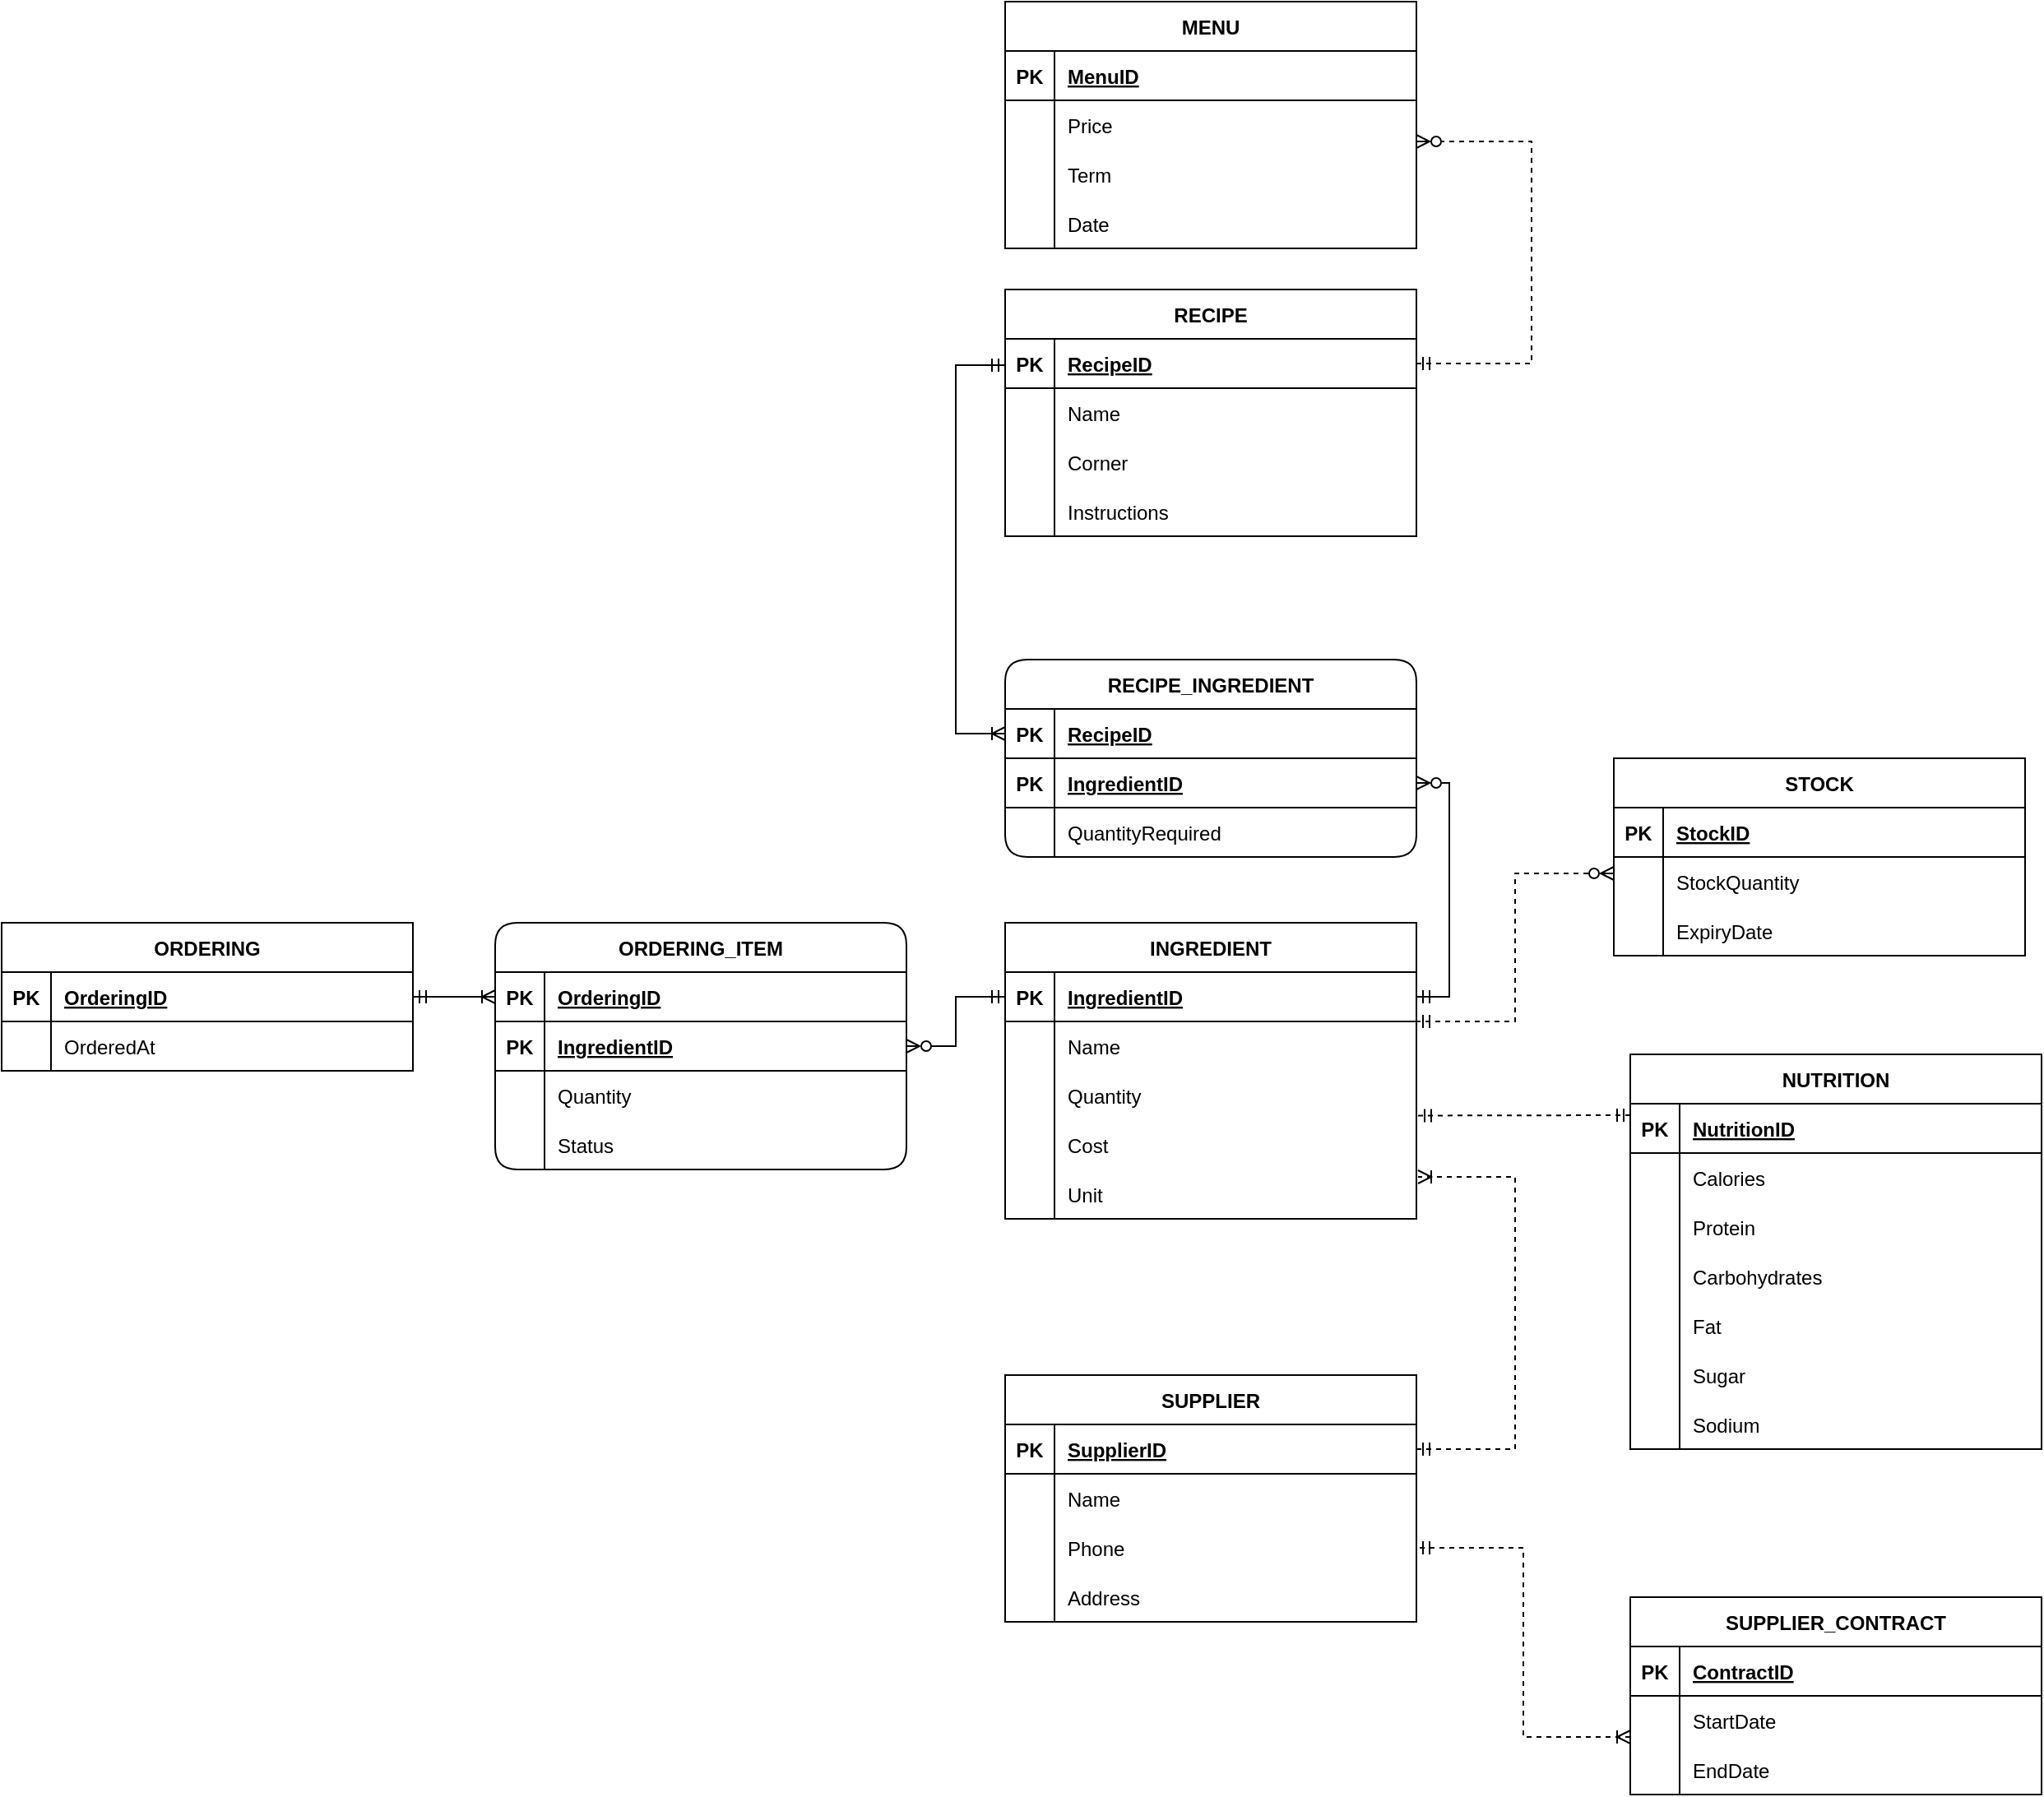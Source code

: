 <mxfile version="24.9.2">
  <diagram id="R2lEEEUBdFMjLlhIrx00" name="Page-1">
    <mxGraphModel dx="2885" dy="2190" grid="1" gridSize="10" guides="1" tooltips="1" connect="1" arrows="1" fold="1" page="1" pageScale="1" pageWidth="850" pageHeight="1100" math="0" shadow="0" extFonts="Permanent Marker^https://fonts.googleapis.com/css?family=Permanent+Marker">
      <root>
        <mxCell id="0" />
        <mxCell id="1" parent="0" />
        <mxCell id="QG4uMyvaVe916guzzpad-138" value="" style="edgeStyle=orthogonalEdgeStyle;rounded=0;orthogonalLoop=1;jettySize=auto;html=1;startArrow=ERmandOne;startFill=0;endArrow=ERzeroToMany;endFill=0;entryX=1;entryY=0.5;entryDx=0;entryDy=0;exitX=1;exitY=0.5;exitDx=0;exitDy=0;" parent="1" source="C-vyLk0tnHw3VtMMgP7b-24" target="xXxGhkQa_JEqsOJQfINz-43" edge="1">
          <mxGeometry relative="1" as="geometry">
            <Array as="points">
              <mxPoint x="390" y="255" />
              <mxPoint x="390" y="125" />
            </Array>
          </mxGeometry>
        </mxCell>
        <mxCell id="C-vyLk0tnHw3VtMMgP7b-23" value="INGREDIENT" style="shape=table;startSize=30;container=1;collapsible=1;childLayout=tableLayout;fixedRows=1;rowLines=0;fontStyle=1;align=center;resizeLast=1;" parent="1" vertex="1">
          <mxGeometry x="120" y="210" width="250" height="180" as="geometry" />
        </mxCell>
        <mxCell id="C-vyLk0tnHw3VtMMgP7b-24" value="" style="shape=partialRectangle;collapsible=0;dropTarget=0;pointerEvents=0;fillColor=none;points=[[0,0.5],[1,0.5]];portConstraint=eastwest;top=0;left=0;right=0;bottom=1;" parent="C-vyLk0tnHw3VtMMgP7b-23" vertex="1">
          <mxGeometry y="30" width="250" height="30" as="geometry" />
        </mxCell>
        <mxCell id="C-vyLk0tnHw3VtMMgP7b-25" value="PK" style="shape=partialRectangle;overflow=hidden;connectable=0;fillColor=none;top=0;left=0;bottom=0;right=0;fontStyle=1;" parent="C-vyLk0tnHw3VtMMgP7b-24" vertex="1">
          <mxGeometry width="30" height="30" as="geometry">
            <mxRectangle width="30" height="30" as="alternateBounds" />
          </mxGeometry>
        </mxCell>
        <mxCell id="C-vyLk0tnHw3VtMMgP7b-26" value="IngredientID" style="shape=partialRectangle;overflow=hidden;connectable=0;fillColor=none;top=0;left=0;bottom=0;right=0;align=left;spacingLeft=6;fontStyle=5;" parent="C-vyLk0tnHw3VtMMgP7b-24" vertex="1">
          <mxGeometry x="30" width="220" height="30" as="geometry">
            <mxRectangle width="220" height="30" as="alternateBounds" />
          </mxGeometry>
        </mxCell>
        <mxCell id="C-vyLk0tnHw3VtMMgP7b-27" value="" style="shape=partialRectangle;collapsible=0;dropTarget=0;pointerEvents=0;fillColor=none;points=[[0,0.5],[1,0.5]];portConstraint=eastwest;top=0;left=0;right=0;bottom=0;" parent="C-vyLk0tnHw3VtMMgP7b-23" vertex="1">
          <mxGeometry y="60" width="250" height="30" as="geometry" />
        </mxCell>
        <mxCell id="C-vyLk0tnHw3VtMMgP7b-28" value="" style="shape=partialRectangle;overflow=hidden;connectable=0;fillColor=none;top=0;left=0;bottom=0;right=0;" parent="C-vyLk0tnHw3VtMMgP7b-27" vertex="1">
          <mxGeometry width="30" height="30" as="geometry">
            <mxRectangle width="30" height="30" as="alternateBounds" />
          </mxGeometry>
        </mxCell>
        <mxCell id="C-vyLk0tnHw3VtMMgP7b-29" value="Name" style="shape=partialRectangle;overflow=hidden;connectable=0;fillColor=none;top=0;left=0;bottom=0;right=0;align=left;spacingLeft=6;" parent="C-vyLk0tnHw3VtMMgP7b-27" vertex="1">
          <mxGeometry x="30" width="220" height="30" as="geometry">
            <mxRectangle width="220" height="30" as="alternateBounds" />
          </mxGeometry>
        </mxCell>
        <mxCell id="BC6oSdFHyOUcbJY4-xic-4" value="" style="shape=partialRectangle;collapsible=0;dropTarget=0;pointerEvents=0;fillColor=none;points=[[0,0.5],[1,0.5]];portConstraint=eastwest;top=0;left=0;right=0;bottom=0;" parent="C-vyLk0tnHw3VtMMgP7b-23" vertex="1">
          <mxGeometry y="90" width="250" height="30" as="geometry" />
        </mxCell>
        <mxCell id="BC6oSdFHyOUcbJY4-xic-5" value="" style="shape=partialRectangle;overflow=hidden;connectable=0;fillColor=none;top=0;left=0;bottom=0;right=0;" parent="BC6oSdFHyOUcbJY4-xic-4" vertex="1">
          <mxGeometry width="30" height="30" as="geometry">
            <mxRectangle width="30" height="30" as="alternateBounds" />
          </mxGeometry>
        </mxCell>
        <mxCell id="BC6oSdFHyOUcbJY4-xic-6" value="Quantity" style="shape=partialRectangle;overflow=hidden;connectable=0;fillColor=none;top=0;left=0;bottom=0;right=0;align=left;spacingLeft=6;" parent="BC6oSdFHyOUcbJY4-xic-4" vertex="1">
          <mxGeometry x="30" width="220" height="30" as="geometry">
            <mxRectangle width="220" height="30" as="alternateBounds" />
          </mxGeometry>
        </mxCell>
        <mxCell id="CL-ACM64gnkJUaVsq3bg-39" value="" style="shape=partialRectangle;collapsible=0;dropTarget=0;pointerEvents=0;fillColor=none;points=[[0,0.5],[1,0.5]];portConstraint=eastwest;top=0;left=0;right=0;bottom=0;" parent="C-vyLk0tnHw3VtMMgP7b-23" vertex="1">
          <mxGeometry y="120" width="250" height="30" as="geometry" />
        </mxCell>
        <mxCell id="CL-ACM64gnkJUaVsq3bg-40" value="" style="shape=partialRectangle;overflow=hidden;connectable=0;fillColor=none;top=0;left=0;bottom=0;right=0;" parent="CL-ACM64gnkJUaVsq3bg-39" vertex="1">
          <mxGeometry width="30" height="30" as="geometry">
            <mxRectangle width="30" height="30" as="alternateBounds" />
          </mxGeometry>
        </mxCell>
        <mxCell id="CL-ACM64gnkJUaVsq3bg-41" value="Cost" style="shape=partialRectangle;overflow=hidden;connectable=0;fillColor=none;top=0;left=0;bottom=0;right=0;align=left;spacingLeft=6;" parent="CL-ACM64gnkJUaVsq3bg-39" vertex="1">
          <mxGeometry x="30" width="220" height="30" as="geometry">
            <mxRectangle width="220" height="30" as="alternateBounds" />
          </mxGeometry>
        </mxCell>
        <mxCell id="BC6oSdFHyOUcbJY4-xic-7" value="" style="shape=partialRectangle;collapsible=0;dropTarget=0;pointerEvents=0;fillColor=none;points=[[0,0.5],[1,0.5]];portConstraint=eastwest;top=0;left=0;right=0;bottom=0;" parent="C-vyLk0tnHw3VtMMgP7b-23" vertex="1">
          <mxGeometry y="150" width="250" height="30" as="geometry" />
        </mxCell>
        <mxCell id="BC6oSdFHyOUcbJY4-xic-8" value="" style="shape=partialRectangle;overflow=hidden;connectable=0;fillColor=none;top=0;left=0;bottom=0;right=0;" parent="BC6oSdFHyOUcbJY4-xic-7" vertex="1">
          <mxGeometry width="30" height="30" as="geometry">
            <mxRectangle width="30" height="30" as="alternateBounds" />
          </mxGeometry>
        </mxCell>
        <mxCell id="BC6oSdFHyOUcbJY4-xic-9" value="Unit" style="shape=partialRectangle;overflow=hidden;connectable=0;fillColor=none;top=0;left=0;bottom=0;right=0;align=left;spacingLeft=6;" parent="BC6oSdFHyOUcbJY4-xic-7" vertex="1">
          <mxGeometry x="30" width="220" height="30" as="geometry">
            <mxRectangle width="220" height="30" as="alternateBounds" />
          </mxGeometry>
        </mxCell>
        <mxCell id="BC6oSdFHyOUcbJY4-xic-29" value="" style="edgeStyle=orthogonalEdgeStyle;rounded=0;orthogonalLoop=1;jettySize=auto;html=1;startArrow=ERmandOne;startFill=0;endArrow=ERoneToMany;endFill=0;entryX=0;entryY=0.5;entryDx=0;entryDy=0;" parent="1" source="CL-ACM64gnkJUaVsq3bg-1" target="QG4uMyvaVe916guzzpad-31" edge="1">
          <mxGeometry relative="1" as="geometry" />
        </mxCell>
        <mxCell id="CL-ACM64gnkJUaVsq3bg-1" value="ORDERING" style="shape=table;startSize=30;container=1;collapsible=1;childLayout=tableLayout;fixedRows=1;rowLines=0;fontStyle=1;align=center;resizeLast=1;" parent="1" vertex="1">
          <mxGeometry x="-490" y="210" width="250" height="90" as="geometry" />
        </mxCell>
        <mxCell id="CL-ACM64gnkJUaVsq3bg-2" value="" style="shape=partialRectangle;collapsible=0;dropTarget=0;pointerEvents=0;fillColor=none;points=[[0,0.5],[1,0.5]];portConstraint=eastwest;top=0;left=0;right=0;bottom=1;" parent="CL-ACM64gnkJUaVsq3bg-1" vertex="1">
          <mxGeometry y="30" width="250" height="30" as="geometry" />
        </mxCell>
        <mxCell id="CL-ACM64gnkJUaVsq3bg-3" value="PK" style="shape=partialRectangle;overflow=hidden;connectable=0;fillColor=none;top=0;left=0;bottom=0;right=0;fontStyle=1;" parent="CL-ACM64gnkJUaVsq3bg-2" vertex="1">
          <mxGeometry width="30" height="30" as="geometry">
            <mxRectangle width="30" height="30" as="alternateBounds" />
          </mxGeometry>
        </mxCell>
        <mxCell id="CL-ACM64gnkJUaVsq3bg-4" value="OrderingID" style="shape=partialRectangle;overflow=hidden;connectable=0;fillColor=none;top=0;left=0;bottom=0;right=0;align=left;spacingLeft=6;fontStyle=5;" parent="CL-ACM64gnkJUaVsq3bg-2" vertex="1">
          <mxGeometry x="30" width="220" height="30" as="geometry">
            <mxRectangle width="220" height="30" as="alternateBounds" />
          </mxGeometry>
        </mxCell>
        <mxCell id="CL-ACM64gnkJUaVsq3bg-5" value="" style="shape=partialRectangle;collapsible=0;dropTarget=0;pointerEvents=0;fillColor=none;points=[[0,0.5],[1,0.5]];portConstraint=eastwest;top=0;left=0;right=0;bottom=0;" parent="CL-ACM64gnkJUaVsq3bg-1" vertex="1">
          <mxGeometry y="60" width="250" height="30" as="geometry" />
        </mxCell>
        <mxCell id="CL-ACM64gnkJUaVsq3bg-6" value="" style="shape=partialRectangle;overflow=hidden;connectable=0;fillColor=none;top=0;left=0;bottom=0;right=0;" parent="CL-ACM64gnkJUaVsq3bg-5" vertex="1">
          <mxGeometry width="30" height="30" as="geometry">
            <mxRectangle width="30" height="30" as="alternateBounds" />
          </mxGeometry>
        </mxCell>
        <mxCell id="CL-ACM64gnkJUaVsq3bg-7" value="OrderedAt" style="shape=partialRectangle;overflow=hidden;connectable=0;fillColor=none;top=0;left=0;bottom=0;right=0;align=left;spacingLeft=6;" parent="CL-ACM64gnkJUaVsq3bg-5" vertex="1">
          <mxGeometry x="30" width="220" height="30" as="geometry">
            <mxRectangle width="220" height="30" as="alternateBounds" />
          </mxGeometry>
        </mxCell>
        <mxCell id="QG4uMyvaVe916guzzpad-118" value="" style="edgeStyle=orthogonalEdgeStyle;rounded=0;orthogonalLoop=1;jettySize=auto;html=1;startArrow=ERmandOne;startFill=0;endArrow=ERoneToMany;endFill=0;dashed=1;entryX=1.004;entryY=0.15;entryDx=0;entryDy=0;entryPerimeter=0;" parent="1" edge="1">
          <mxGeometry relative="1" as="geometry">
            <Array as="points">
              <mxPoint x="430" y="530" />
              <mxPoint x="430" y="365" />
            </Array>
            <mxPoint x="370" y="530" as="sourcePoint" />
            <mxPoint x="371" y="364.5" as="targetPoint" />
          </mxGeometry>
        </mxCell>
        <mxCell id="QG4uMyvaVe916guzzpad-1" value="SUPPLIER" style="shape=table;startSize=30;container=1;collapsible=1;childLayout=tableLayout;fixedRows=1;rowLines=0;fontStyle=1;align=center;resizeLast=1;" parent="1" vertex="1">
          <mxGeometry x="120" y="485" width="250" height="150" as="geometry" />
        </mxCell>
        <mxCell id="QG4uMyvaVe916guzzpad-2" value="" style="shape=partialRectangle;collapsible=0;dropTarget=0;pointerEvents=0;fillColor=none;points=[[0,0.5],[1,0.5]];portConstraint=eastwest;top=0;left=0;right=0;bottom=1;" parent="QG4uMyvaVe916guzzpad-1" vertex="1">
          <mxGeometry y="30" width="250" height="30" as="geometry" />
        </mxCell>
        <mxCell id="QG4uMyvaVe916guzzpad-3" value="PK" style="shape=partialRectangle;overflow=hidden;connectable=0;fillColor=none;top=0;left=0;bottom=0;right=0;fontStyle=1;" parent="QG4uMyvaVe916guzzpad-2" vertex="1">
          <mxGeometry width="30" height="30" as="geometry">
            <mxRectangle width="30" height="30" as="alternateBounds" />
          </mxGeometry>
        </mxCell>
        <mxCell id="QG4uMyvaVe916guzzpad-4" value="SupplierID" style="shape=partialRectangle;overflow=hidden;connectable=0;fillColor=none;top=0;left=0;bottom=0;right=0;align=left;spacingLeft=6;fontStyle=5;" parent="QG4uMyvaVe916guzzpad-2" vertex="1">
          <mxGeometry x="30" width="220" height="30" as="geometry">
            <mxRectangle width="220" height="30" as="alternateBounds" />
          </mxGeometry>
        </mxCell>
        <mxCell id="QG4uMyvaVe916guzzpad-127" value="" style="shape=partialRectangle;collapsible=0;dropTarget=0;pointerEvents=0;fillColor=none;points=[[0,0.5],[1,0.5]];portConstraint=eastwest;top=0;left=0;right=0;bottom=0;" parent="QG4uMyvaVe916guzzpad-1" vertex="1">
          <mxGeometry y="60" width="250" height="30" as="geometry" />
        </mxCell>
        <mxCell id="QG4uMyvaVe916guzzpad-128" value="" style="shape=partialRectangle;overflow=hidden;connectable=0;fillColor=none;top=0;left=0;bottom=0;right=0;" parent="QG4uMyvaVe916guzzpad-127" vertex="1">
          <mxGeometry width="30" height="30" as="geometry">
            <mxRectangle width="30" height="30" as="alternateBounds" />
          </mxGeometry>
        </mxCell>
        <mxCell id="QG4uMyvaVe916guzzpad-129" value="Name" style="shape=partialRectangle;overflow=hidden;connectable=0;fillColor=none;top=0;left=0;bottom=0;right=0;align=left;spacingLeft=6;" parent="QG4uMyvaVe916guzzpad-127" vertex="1">
          <mxGeometry x="30" width="220" height="30" as="geometry">
            <mxRectangle width="220" height="30" as="alternateBounds" />
          </mxGeometry>
        </mxCell>
        <mxCell id="QG4uMyvaVe916guzzpad-8" value="" style="shape=partialRectangle;collapsible=0;dropTarget=0;pointerEvents=0;fillColor=none;points=[[0,0.5],[1,0.5]];portConstraint=eastwest;top=0;left=0;right=0;bottom=0;" parent="QG4uMyvaVe916guzzpad-1" vertex="1">
          <mxGeometry y="90" width="250" height="30" as="geometry" />
        </mxCell>
        <mxCell id="QG4uMyvaVe916guzzpad-9" value="" style="shape=partialRectangle;overflow=hidden;connectable=0;fillColor=none;top=0;left=0;bottom=0;right=0;" parent="QG4uMyvaVe916guzzpad-8" vertex="1">
          <mxGeometry width="30" height="30" as="geometry">
            <mxRectangle width="30" height="30" as="alternateBounds" />
          </mxGeometry>
        </mxCell>
        <mxCell id="QG4uMyvaVe916guzzpad-10" value="Phone" style="shape=partialRectangle;overflow=hidden;connectable=0;fillColor=none;top=0;left=0;bottom=0;right=0;align=left;spacingLeft=6;" parent="QG4uMyvaVe916guzzpad-8" vertex="1">
          <mxGeometry x="30" width="220" height="30" as="geometry">
            <mxRectangle width="220" height="30" as="alternateBounds" />
          </mxGeometry>
        </mxCell>
        <mxCell id="QG4uMyvaVe916guzzpad-11" value="" style="shape=partialRectangle;collapsible=0;dropTarget=0;pointerEvents=0;fillColor=none;points=[[0,0.5],[1,0.5]];portConstraint=eastwest;top=0;left=0;right=0;bottom=0;" parent="QG4uMyvaVe916guzzpad-1" vertex="1">
          <mxGeometry y="120" width="250" height="30" as="geometry" />
        </mxCell>
        <mxCell id="QG4uMyvaVe916guzzpad-12" value="" style="shape=partialRectangle;overflow=hidden;connectable=0;fillColor=none;top=0;left=0;bottom=0;right=0;" parent="QG4uMyvaVe916guzzpad-11" vertex="1">
          <mxGeometry width="30" height="30" as="geometry">
            <mxRectangle width="30" height="30" as="alternateBounds" />
          </mxGeometry>
        </mxCell>
        <mxCell id="QG4uMyvaVe916guzzpad-13" value="Address" style="shape=partialRectangle;overflow=hidden;connectable=0;fillColor=none;top=0;left=0;bottom=0;right=0;align=left;spacingLeft=6;" parent="QG4uMyvaVe916guzzpad-11" vertex="1">
          <mxGeometry x="30" width="220" height="30" as="geometry">
            <mxRectangle width="220" height="30" as="alternateBounds" />
          </mxGeometry>
        </mxCell>
        <mxCell id="QG4uMyvaVe916guzzpad-17" value="SUPPLIER_CONTRACT" style="shape=table;startSize=30;container=1;collapsible=1;childLayout=tableLayout;fixedRows=1;rowLines=0;fontStyle=1;align=center;resizeLast=1;" parent="1" vertex="1">
          <mxGeometry x="500" y="620" width="250" height="120" as="geometry" />
        </mxCell>
        <mxCell id="QG4uMyvaVe916guzzpad-18" value="" style="shape=partialRectangle;collapsible=0;dropTarget=0;pointerEvents=0;fillColor=none;points=[[0,0.5],[1,0.5]];portConstraint=eastwest;top=0;left=0;right=0;bottom=1;" parent="QG4uMyvaVe916guzzpad-17" vertex="1">
          <mxGeometry y="30" width="250" height="30" as="geometry" />
        </mxCell>
        <mxCell id="QG4uMyvaVe916guzzpad-19" value="PK" style="shape=partialRectangle;overflow=hidden;connectable=0;fillColor=none;top=0;left=0;bottom=0;right=0;fontStyle=1;" parent="QG4uMyvaVe916guzzpad-18" vertex="1">
          <mxGeometry width="30" height="30" as="geometry">
            <mxRectangle width="30" height="30" as="alternateBounds" />
          </mxGeometry>
        </mxCell>
        <mxCell id="QG4uMyvaVe916guzzpad-20" value="ContractID" style="shape=partialRectangle;overflow=hidden;connectable=0;fillColor=none;top=0;left=0;bottom=0;right=0;align=left;spacingLeft=6;fontStyle=5;" parent="QG4uMyvaVe916guzzpad-18" vertex="1">
          <mxGeometry x="30" width="220" height="30" as="geometry">
            <mxRectangle width="220" height="30" as="alternateBounds" />
          </mxGeometry>
        </mxCell>
        <mxCell id="QG4uMyvaVe916guzzpad-21" value="" style="shape=partialRectangle;collapsible=0;dropTarget=0;pointerEvents=0;fillColor=none;points=[[0,0.5],[1,0.5]];portConstraint=eastwest;top=0;left=0;right=0;bottom=0;" parent="QG4uMyvaVe916guzzpad-17" vertex="1">
          <mxGeometry y="60" width="250" height="30" as="geometry" />
        </mxCell>
        <mxCell id="QG4uMyvaVe916guzzpad-22" value="" style="shape=partialRectangle;overflow=hidden;connectable=0;fillColor=none;top=0;left=0;bottom=0;right=0;" parent="QG4uMyvaVe916guzzpad-21" vertex="1">
          <mxGeometry width="30" height="30" as="geometry">
            <mxRectangle width="30" height="30" as="alternateBounds" />
          </mxGeometry>
        </mxCell>
        <mxCell id="QG4uMyvaVe916guzzpad-23" value="StartDate" style="shape=partialRectangle;overflow=hidden;connectable=0;fillColor=none;top=0;left=0;bottom=0;right=0;align=left;spacingLeft=6;" parent="QG4uMyvaVe916guzzpad-21" vertex="1">
          <mxGeometry x="30" width="220" height="30" as="geometry">
            <mxRectangle width="220" height="30" as="alternateBounds" />
          </mxGeometry>
        </mxCell>
        <mxCell id="QG4uMyvaVe916guzzpad-24" value="" style="shape=partialRectangle;collapsible=0;dropTarget=0;pointerEvents=0;fillColor=none;points=[[0,0.5],[1,0.5]];portConstraint=eastwest;top=0;left=0;right=0;bottom=0;" parent="QG4uMyvaVe916guzzpad-17" vertex="1">
          <mxGeometry y="90" width="250" height="30" as="geometry" />
        </mxCell>
        <mxCell id="QG4uMyvaVe916guzzpad-25" value="" style="shape=partialRectangle;overflow=hidden;connectable=0;fillColor=none;top=0;left=0;bottom=0;right=0;" parent="QG4uMyvaVe916guzzpad-24" vertex="1">
          <mxGeometry width="30" height="30" as="geometry">
            <mxRectangle width="30" height="30" as="alternateBounds" />
          </mxGeometry>
        </mxCell>
        <mxCell id="QG4uMyvaVe916guzzpad-26" value="EndDate" style="shape=partialRectangle;overflow=hidden;connectable=0;fillColor=none;top=0;left=0;bottom=0;right=0;align=left;spacingLeft=6;" parent="QG4uMyvaVe916guzzpad-24" vertex="1">
          <mxGeometry x="30" width="220" height="30" as="geometry">
            <mxRectangle width="220" height="30" as="alternateBounds" />
          </mxGeometry>
        </mxCell>
        <mxCell id="QG4uMyvaVe916guzzpad-30" value="ORDERING_ITEM" style="shape=table;startSize=30;container=1;collapsible=1;childLayout=tableLayout;fixedRows=1;rowLines=0;fontStyle=1;align=center;resizeLast=1;rounded=1;" parent="1" vertex="1">
          <mxGeometry x="-190" y="210" width="250" height="150" as="geometry" />
        </mxCell>
        <mxCell id="QG4uMyvaVe916guzzpad-31" value="" style="shape=partialRectangle;collapsible=0;dropTarget=0;pointerEvents=0;fillColor=none;points=[[0,0.5],[1,0.5]];portConstraint=eastwest;top=0;left=0;right=0;bottom=1;" parent="QG4uMyvaVe916guzzpad-30" vertex="1">
          <mxGeometry y="30" width="250" height="30" as="geometry" />
        </mxCell>
        <mxCell id="QG4uMyvaVe916guzzpad-32" value="PK" style="shape=partialRectangle;overflow=hidden;connectable=0;fillColor=none;top=0;left=0;bottom=0;right=0;fontStyle=1;" parent="QG4uMyvaVe916guzzpad-31" vertex="1">
          <mxGeometry width="30" height="30" as="geometry">
            <mxRectangle width="30" height="30" as="alternateBounds" />
          </mxGeometry>
        </mxCell>
        <mxCell id="QG4uMyvaVe916guzzpad-33" value="OrderingID" style="shape=partialRectangle;overflow=hidden;connectable=0;fillColor=none;top=0;left=0;bottom=0;right=0;align=left;spacingLeft=6;fontStyle=5;" parent="QG4uMyvaVe916guzzpad-31" vertex="1">
          <mxGeometry x="30" width="220" height="30" as="geometry">
            <mxRectangle width="220" height="30" as="alternateBounds" />
          </mxGeometry>
        </mxCell>
        <mxCell id="xXxGhkQa_JEqsOJQfINz-46" value="" style="shape=partialRectangle;collapsible=0;dropTarget=0;pointerEvents=0;fillColor=none;points=[[0,0.5],[1,0.5]];portConstraint=eastwest;top=0;left=0;right=0;bottom=1;" parent="QG4uMyvaVe916guzzpad-30" vertex="1">
          <mxGeometry y="60" width="250" height="30" as="geometry" />
        </mxCell>
        <mxCell id="xXxGhkQa_JEqsOJQfINz-47" value="PK" style="shape=partialRectangle;overflow=hidden;connectable=0;fillColor=none;top=0;left=0;bottom=0;right=0;fontStyle=1;" parent="xXxGhkQa_JEqsOJQfINz-46" vertex="1">
          <mxGeometry width="30" height="30" as="geometry">
            <mxRectangle width="30" height="30" as="alternateBounds" />
          </mxGeometry>
        </mxCell>
        <mxCell id="xXxGhkQa_JEqsOJQfINz-48" value="IngredientID" style="shape=partialRectangle;overflow=hidden;connectable=0;fillColor=none;top=0;left=0;bottom=0;right=0;align=left;spacingLeft=6;fontStyle=5;" parent="xXxGhkQa_JEqsOJQfINz-46" vertex="1">
          <mxGeometry x="30" width="220" height="30" as="geometry">
            <mxRectangle width="220" height="30" as="alternateBounds" />
          </mxGeometry>
        </mxCell>
        <mxCell id="QG4uMyvaVe916guzzpad-34" value="" style="shape=partialRectangle;collapsible=0;dropTarget=0;pointerEvents=0;fillColor=none;points=[[0,0.5],[1,0.5]];portConstraint=eastwest;top=0;left=0;right=0;bottom=0;" parent="QG4uMyvaVe916guzzpad-30" vertex="1">
          <mxGeometry y="90" width="250" height="30" as="geometry" />
        </mxCell>
        <mxCell id="QG4uMyvaVe916guzzpad-35" value="" style="shape=partialRectangle;overflow=hidden;connectable=0;fillColor=none;top=0;left=0;bottom=0;right=0;" parent="QG4uMyvaVe916guzzpad-34" vertex="1">
          <mxGeometry width="30" height="30" as="geometry">
            <mxRectangle width="30" height="30" as="alternateBounds" />
          </mxGeometry>
        </mxCell>
        <mxCell id="QG4uMyvaVe916guzzpad-36" value="Quantity" style="shape=partialRectangle;overflow=hidden;connectable=0;fillColor=none;top=0;left=0;bottom=0;right=0;align=left;spacingLeft=6;" parent="QG4uMyvaVe916guzzpad-34" vertex="1">
          <mxGeometry x="30" width="220" height="30" as="geometry">
            <mxRectangle width="220" height="30" as="alternateBounds" />
          </mxGeometry>
        </mxCell>
        <mxCell id="xXxGhkQa_JEqsOJQfINz-49" value="" style="shape=partialRectangle;collapsible=0;dropTarget=0;pointerEvents=0;fillColor=none;points=[[0,0.5],[1,0.5]];portConstraint=eastwest;top=0;left=0;right=0;bottom=0;" parent="QG4uMyvaVe916guzzpad-30" vertex="1">
          <mxGeometry y="120" width="250" height="30" as="geometry" />
        </mxCell>
        <mxCell id="xXxGhkQa_JEqsOJQfINz-50" value="" style="shape=partialRectangle;overflow=hidden;connectable=0;fillColor=none;top=0;left=0;bottom=0;right=0;" parent="xXxGhkQa_JEqsOJQfINz-49" vertex="1">
          <mxGeometry width="30" height="30" as="geometry">
            <mxRectangle width="30" height="30" as="alternateBounds" />
          </mxGeometry>
        </mxCell>
        <mxCell id="xXxGhkQa_JEqsOJQfINz-51" value="Status" style="shape=partialRectangle;overflow=hidden;connectable=0;fillColor=none;top=0;left=0;bottom=0;right=0;align=left;spacingLeft=6;" parent="xXxGhkQa_JEqsOJQfINz-49" vertex="1">
          <mxGeometry x="30" width="220" height="30" as="geometry">
            <mxRectangle width="220" height="30" as="alternateBounds" />
          </mxGeometry>
        </mxCell>
        <mxCell id="QG4uMyvaVe916guzzpad-43" value="MENU" style="shape=table;startSize=30;container=1;collapsible=1;childLayout=tableLayout;fixedRows=1;rowLines=0;fontStyle=1;align=center;resizeLast=1;" parent="1" vertex="1">
          <mxGeometry x="120" y="-350" width="250" height="150" as="geometry" />
        </mxCell>
        <mxCell id="QG4uMyvaVe916guzzpad-44" value="" style="shape=partialRectangle;collapsible=0;dropTarget=0;pointerEvents=0;fillColor=none;points=[[0,0.5],[1,0.5]];portConstraint=eastwest;top=0;left=0;right=0;bottom=1;" parent="QG4uMyvaVe916guzzpad-43" vertex="1">
          <mxGeometry y="30" width="250" height="30" as="geometry" />
        </mxCell>
        <mxCell id="QG4uMyvaVe916guzzpad-45" value="PK" style="shape=partialRectangle;overflow=hidden;connectable=0;fillColor=none;top=0;left=0;bottom=0;right=0;fontStyle=1;" parent="QG4uMyvaVe916guzzpad-44" vertex="1">
          <mxGeometry width="30" height="30" as="geometry">
            <mxRectangle width="30" height="30" as="alternateBounds" />
          </mxGeometry>
        </mxCell>
        <mxCell id="QG4uMyvaVe916guzzpad-46" value="MenuID" style="shape=partialRectangle;overflow=hidden;connectable=0;fillColor=none;top=0;left=0;bottom=0;right=0;align=left;spacingLeft=6;fontStyle=5;" parent="QG4uMyvaVe916guzzpad-44" vertex="1">
          <mxGeometry x="30" width="220" height="30" as="geometry">
            <mxRectangle width="220" height="30" as="alternateBounds" />
          </mxGeometry>
        </mxCell>
        <mxCell id="QG4uMyvaVe916guzzpad-50" value="" style="shape=partialRectangle;collapsible=0;dropTarget=0;pointerEvents=0;fillColor=none;points=[[0,0.5],[1,0.5]];portConstraint=eastwest;top=0;left=0;right=0;bottom=0;" parent="QG4uMyvaVe916guzzpad-43" vertex="1">
          <mxGeometry y="60" width="250" height="30" as="geometry" />
        </mxCell>
        <mxCell id="QG4uMyvaVe916guzzpad-51" value="" style="shape=partialRectangle;overflow=hidden;connectable=0;fillColor=none;top=0;left=0;bottom=0;right=0;" parent="QG4uMyvaVe916guzzpad-50" vertex="1">
          <mxGeometry width="30" height="30" as="geometry">
            <mxRectangle width="30" height="30" as="alternateBounds" />
          </mxGeometry>
        </mxCell>
        <mxCell id="QG4uMyvaVe916guzzpad-52" value="Price" style="shape=partialRectangle;overflow=hidden;connectable=0;fillColor=none;top=0;left=0;bottom=0;right=0;align=left;spacingLeft=6;" parent="QG4uMyvaVe916guzzpad-50" vertex="1">
          <mxGeometry x="30" width="220" height="30" as="geometry">
            <mxRectangle width="220" height="30" as="alternateBounds" />
          </mxGeometry>
        </mxCell>
        <mxCell id="xXxGhkQa_JEqsOJQfINz-1" value="" style="shape=partialRectangle;collapsible=0;dropTarget=0;pointerEvents=0;fillColor=none;points=[[0,0.5],[1,0.5]];portConstraint=eastwest;top=0;left=0;right=0;bottom=0;" parent="QG4uMyvaVe916guzzpad-43" vertex="1">
          <mxGeometry y="90" width="250" height="30" as="geometry" />
        </mxCell>
        <mxCell id="xXxGhkQa_JEqsOJQfINz-2" value="" style="shape=partialRectangle;overflow=hidden;connectable=0;fillColor=none;top=0;left=0;bottom=0;right=0;" parent="xXxGhkQa_JEqsOJQfINz-1" vertex="1">
          <mxGeometry width="30" height="30" as="geometry">
            <mxRectangle width="30" height="30" as="alternateBounds" />
          </mxGeometry>
        </mxCell>
        <mxCell id="xXxGhkQa_JEqsOJQfINz-3" value="Term" style="shape=partialRectangle;overflow=hidden;connectable=0;fillColor=none;top=0;left=0;bottom=0;right=0;align=left;spacingLeft=6;" parent="xXxGhkQa_JEqsOJQfINz-1" vertex="1">
          <mxGeometry x="30" width="220" height="30" as="geometry">
            <mxRectangle width="220" height="30" as="alternateBounds" />
          </mxGeometry>
        </mxCell>
        <mxCell id="xXxGhkQa_JEqsOJQfINz-4" value="" style="shape=partialRectangle;collapsible=0;dropTarget=0;pointerEvents=0;fillColor=none;points=[[0,0.5],[1,0.5]];portConstraint=eastwest;top=0;left=0;right=0;bottom=0;" parent="QG4uMyvaVe916guzzpad-43" vertex="1">
          <mxGeometry y="120" width="250" height="30" as="geometry" />
        </mxCell>
        <mxCell id="xXxGhkQa_JEqsOJQfINz-5" value="" style="shape=partialRectangle;overflow=hidden;connectable=0;fillColor=none;top=0;left=0;bottom=0;right=0;" parent="xXxGhkQa_JEqsOJQfINz-4" vertex="1">
          <mxGeometry width="30" height="30" as="geometry">
            <mxRectangle width="30" height="30" as="alternateBounds" />
          </mxGeometry>
        </mxCell>
        <mxCell id="xXxGhkQa_JEqsOJQfINz-6" value="Date" style="shape=partialRectangle;overflow=hidden;connectable=0;fillColor=none;top=0;left=0;bottom=0;right=0;align=left;spacingLeft=6;" parent="xXxGhkQa_JEqsOJQfINz-4" vertex="1">
          <mxGeometry x="30" width="220" height="30" as="geometry">
            <mxRectangle width="220" height="30" as="alternateBounds" />
          </mxGeometry>
        </mxCell>
        <mxCell id="QG4uMyvaVe916guzzpad-123" value="" style="edgeStyle=orthogonalEdgeStyle;rounded=0;orthogonalLoop=1;jettySize=auto;html=1;endArrow=ERzeroToMany;endFill=0;startArrow=ERmandOne;startFill=0;dashed=1;entryX=1;entryY=0.5;entryDx=0;entryDy=0;exitX=1;exitY=0.5;exitDx=0;exitDy=0;" parent="1" source="QG4uMyvaVe916guzzpad-60" edge="1">
          <mxGeometry relative="1" as="geometry">
            <Array as="points">
              <mxPoint x="440" y="-130" />
              <mxPoint x="440" y="-265" />
            </Array>
            <mxPoint x="370" y="-265.0" as="targetPoint" />
          </mxGeometry>
        </mxCell>
        <mxCell id="QG4uMyvaVe916guzzpad-59" value="RECIPE" style="shape=table;startSize=30;container=1;collapsible=1;childLayout=tableLayout;fixedRows=1;rowLines=0;fontStyle=1;align=center;resizeLast=1;rounded=0;" parent="1" vertex="1">
          <mxGeometry x="120" y="-175" width="250" height="150" as="geometry" />
        </mxCell>
        <mxCell id="QG4uMyvaVe916guzzpad-60" value="" style="shape=partialRectangle;collapsible=0;dropTarget=0;pointerEvents=0;fillColor=none;points=[[0,0.5],[1,0.5]];portConstraint=eastwest;top=0;left=0;right=0;bottom=1;" parent="QG4uMyvaVe916guzzpad-59" vertex="1">
          <mxGeometry y="30" width="250" height="30" as="geometry" />
        </mxCell>
        <mxCell id="QG4uMyvaVe916guzzpad-61" value="PK" style="shape=partialRectangle;overflow=hidden;connectable=0;fillColor=none;top=0;left=0;bottom=0;right=0;fontStyle=1;" parent="QG4uMyvaVe916guzzpad-60" vertex="1">
          <mxGeometry width="30" height="30" as="geometry">
            <mxRectangle width="30" height="30" as="alternateBounds" />
          </mxGeometry>
        </mxCell>
        <mxCell id="QG4uMyvaVe916guzzpad-62" value="RecipeID" style="shape=partialRectangle;overflow=hidden;connectable=0;fillColor=none;top=0;left=0;bottom=0;right=0;align=left;spacingLeft=6;fontStyle=5;" parent="QG4uMyvaVe916guzzpad-60" vertex="1">
          <mxGeometry x="30" width="220" height="30" as="geometry">
            <mxRectangle width="220" height="30" as="alternateBounds" />
          </mxGeometry>
        </mxCell>
        <mxCell id="QG4uMyvaVe916guzzpad-63" value="" style="shape=partialRectangle;collapsible=0;dropTarget=0;pointerEvents=0;fillColor=none;points=[[0,0.5],[1,0.5]];portConstraint=eastwest;top=0;left=0;right=0;bottom=0;" parent="QG4uMyvaVe916guzzpad-59" vertex="1">
          <mxGeometry y="60" width="250" height="30" as="geometry" />
        </mxCell>
        <mxCell id="QG4uMyvaVe916guzzpad-64" value="" style="shape=partialRectangle;overflow=hidden;connectable=0;fillColor=none;top=0;left=0;bottom=0;right=0;" parent="QG4uMyvaVe916guzzpad-63" vertex="1">
          <mxGeometry width="30" height="30" as="geometry">
            <mxRectangle width="30" height="30" as="alternateBounds" />
          </mxGeometry>
        </mxCell>
        <mxCell id="QG4uMyvaVe916guzzpad-65" value="Name" style="shape=partialRectangle;overflow=hidden;connectable=0;fillColor=none;top=0;left=0;bottom=0;right=0;align=left;spacingLeft=6;" parent="QG4uMyvaVe916guzzpad-63" vertex="1">
          <mxGeometry x="30" width="220" height="30" as="geometry">
            <mxRectangle width="220" height="30" as="alternateBounds" />
          </mxGeometry>
        </mxCell>
        <mxCell id="QG4uMyvaVe916guzzpad-66" value="" style="shape=partialRectangle;collapsible=0;dropTarget=0;pointerEvents=0;fillColor=none;points=[[0,0.5],[1,0.5]];portConstraint=eastwest;top=0;left=0;right=0;bottom=0;" parent="QG4uMyvaVe916guzzpad-59" vertex="1">
          <mxGeometry y="90" width="250" height="30" as="geometry" />
        </mxCell>
        <mxCell id="QG4uMyvaVe916guzzpad-67" value="" style="shape=partialRectangle;overflow=hidden;connectable=0;fillColor=none;top=0;left=0;bottom=0;right=0;" parent="QG4uMyvaVe916guzzpad-66" vertex="1">
          <mxGeometry width="30" height="30" as="geometry">
            <mxRectangle width="30" height="30" as="alternateBounds" />
          </mxGeometry>
        </mxCell>
        <mxCell id="QG4uMyvaVe916guzzpad-68" value="Corner" style="shape=partialRectangle;overflow=hidden;connectable=0;fillColor=none;top=0;left=0;bottom=0;right=0;align=left;spacingLeft=6;" parent="QG4uMyvaVe916guzzpad-66" vertex="1">
          <mxGeometry x="30" width="220" height="30" as="geometry">
            <mxRectangle width="220" height="30" as="alternateBounds" />
          </mxGeometry>
        </mxCell>
        <mxCell id="BC6oSdFHyOUcbJY4-xic-1" value="" style="shape=partialRectangle;collapsible=0;dropTarget=0;pointerEvents=0;fillColor=none;points=[[0,0.5],[1,0.5]];portConstraint=eastwest;top=0;left=0;right=0;bottom=0;" parent="QG4uMyvaVe916guzzpad-59" vertex="1">
          <mxGeometry y="120" width="250" height="30" as="geometry" />
        </mxCell>
        <mxCell id="BC6oSdFHyOUcbJY4-xic-2" value="" style="shape=partialRectangle;overflow=hidden;connectable=0;fillColor=none;top=0;left=0;bottom=0;right=0;" parent="BC6oSdFHyOUcbJY4-xic-1" vertex="1">
          <mxGeometry width="30" height="30" as="geometry">
            <mxRectangle width="30" height="30" as="alternateBounds" />
          </mxGeometry>
        </mxCell>
        <mxCell id="BC6oSdFHyOUcbJY4-xic-3" value="Instructions" style="shape=partialRectangle;overflow=hidden;connectable=0;fillColor=none;top=0;left=0;bottom=0;right=0;align=left;spacingLeft=6;" parent="BC6oSdFHyOUcbJY4-xic-1" vertex="1">
          <mxGeometry x="30" width="220" height="30" as="geometry">
            <mxRectangle width="220" height="30" as="alternateBounds" />
          </mxGeometry>
        </mxCell>
        <mxCell id="QG4uMyvaVe916guzzpad-122" value="" style="edgeStyle=orthogonalEdgeStyle;rounded=0;orthogonalLoop=1;jettySize=auto;html=1;startArrow=ERoneToMany;startFill=0;endArrow=ERmandOne;endFill=0;entryX=0;entryY=0.5;entryDx=0;entryDy=0;exitX=0;exitY=0.5;exitDx=0;exitDy=0;" parent="1" source="QG4uMyvaVe916guzzpad-89" target="QG4uMyvaVe916guzzpad-60" edge="1">
          <mxGeometry relative="1" as="geometry">
            <mxPoint x="369.93" y="95" as="sourcePoint" />
            <mxPoint x="369.93" y="-130" as="targetPoint" />
            <Array as="points">
              <mxPoint x="90" y="95" />
              <mxPoint x="90" y="-129" />
            </Array>
          </mxGeometry>
        </mxCell>
        <mxCell id="QG4uMyvaVe916guzzpad-88" value="RECIPE_INGREDIENT" style="shape=table;startSize=30;container=1;collapsible=1;childLayout=tableLayout;fixedRows=1;rowLines=0;fontStyle=1;align=center;resizeLast=1;rounded=1;" parent="1" vertex="1">
          <mxGeometry x="120" y="50" width="250" height="120" as="geometry" />
        </mxCell>
        <mxCell id="QG4uMyvaVe916guzzpad-89" value="" style="shape=partialRectangle;collapsible=0;dropTarget=0;pointerEvents=0;fillColor=none;points=[[0,0.5],[1,0.5]];portConstraint=eastwest;top=0;left=0;right=0;bottom=1;" parent="QG4uMyvaVe916guzzpad-88" vertex="1">
          <mxGeometry y="30" width="250" height="30" as="geometry" />
        </mxCell>
        <mxCell id="QG4uMyvaVe916guzzpad-90" value="PK" style="shape=partialRectangle;overflow=hidden;connectable=0;fillColor=none;top=0;left=0;bottom=0;right=0;fontStyle=1;" parent="QG4uMyvaVe916guzzpad-89" vertex="1">
          <mxGeometry width="30" height="30" as="geometry">
            <mxRectangle width="30" height="30" as="alternateBounds" />
          </mxGeometry>
        </mxCell>
        <mxCell id="QG4uMyvaVe916guzzpad-91" value="RecipeID" style="shape=partialRectangle;overflow=hidden;connectable=0;fillColor=none;top=0;left=0;bottom=0;right=0;align=left;spacingLeft=6;fontStyle=5;" parent="QG4uMyvaVe916guzzpad-89" vertex="1">
          <mxGeometry x="30" width="220" height="30" as="geometry">
            <mxRectangle width="220" height="30" as="alternateBounds" />
          </mxGeometry>
        </mxCell>
        <mxCell id="xXxGhkQa_JEqsOJQfINz-43" value="" style="shape=partialRectangle;collapsible=0;dropTarget=0;pointerEvents=0;fillColor=none;points=[[0,0.5],[1,0.5]];portConstraint=eastwest;top=0;left=0;right=0;bottom=1;" parent="QG4uMyvaVe916guzzpad-88" vertex="1">
          <mxGeometry y="60" width="250" height="30" as="geometry" />
        </mxCell>
        <mxCell id="xXxGhkQa_JEqsOJQfINz-44" value="PK" style="shape=partialRectangle;overflow=hidden;connectable=0;fillColor=none;top=0;left=0;bottom=0;right=0;fontStyle=1;" parent="xXxGhkQa_JEqsOJQfINz-43" vertex="1">
          <mxGeometry width="30" height="30" as="geometry">
            <mxRectangle width="30" height="30" as="alternateBounds" />
          </mxGeometry>
        </mxCell>
        <mxCell id="xXxGhkQa_JEqsOJQfINz-45" value="IngredientID" style="shape=partialRectangle;overflow=hidden;connectable=0;fillColor=none;top=0;left=0;bottom=0;right=0;align=left;spacingLeft=6;fontStyle=5;" parent="xXxGhkQa_JEqsOJQfINz-43" vertex="1">
          <mxGeometry x="30" width="220" height="30" as="geometry">
            <mxRectangle width="220" height="30" as="alternateBounds" />
          </mxGeometry>
        </mxCell>
        <mxCell id="QG4uMyvaVe916guzzpad-95" value="" style="shape=partialRectangle;collapsible=0;dropTarget=0;pointerEvents=0;fillColor=none;points=[[0,0.5],[1,0.5]];portConstraint=eastwest;top=0;left=0;right=0;bottom=0;" parent="QG4uMyvaVe916guzzpad-88" vertex="1">
          <mxGeometry y="90" width="250" height="30" as="geometry" />
        </mxCell>
        <mxCell id="QG4uMyvaVe916guzzpad-96" value="" style="shape=partialRectangle;overflow=hidden;connectable=0;fillColor=none;top=0;left=0;bottom=0;right=0;" parent="QG4uMyvaVe916guzzpad-95" vertex="1">
          <mxGeometry width="30" height="30" as="geometry">
            <mxRectangle width="30" height="30" as="alternateBounds" />
          </mxGeometry>
        </mxCell>
        <mxCell id="QG4uMyvaVe916guzzpad-97" value="QuantityRequired" style="shape=partialRectangle;overflow=hidden;connectable=0;fillColor=none;top=0;left=0;bottom=0;right=0;align=left;spacingLeft=6;" parent="QG4uMyvaVe916guzzpad-95" vertex="1">
          <mxGeometry x="30" width="220" height="30" as="geometry">
            <mxRectangle width="220" height="30" as="alternateBounds" />
          </mxGeometry>
        </mxCell>
        <mxCell id="QG4uMyvaVe916guzzpad-117" value="" style="edgeStyle=orthogonalEdgeStyle;rounded=0;orthogonalLoop=1;jettySize=auto;html=1;startArrow=ERzeroToMany;startFill=0;endArrow=ERmandOne;endFill=0;dashed=1;exitX=0;exitY=0.5;exitDx=0;exitDy=0;" parent="1" target="C-vyLk0tnHw3VtMMgP7b-24" edge="1">
          <mxGeometry relative="1" as="geometry">
            <Array as="points">
              <mxPoint x="430" y="180" />
              <mxPoint x="430" y="270" />
            </Array>
            <mxPoint x="490" y="180" as="sourcePoint" />
          </mxGeometry>
        </mxCell>
        <mxCell id="QG4uMyvaVe916guzzpad-101" value="STOCK" style="shape=table;startSize=30;container=1;collapsible=1;childLayout=tableLayout;fixedRows=1;rowLines=0;fontStyle=1;align=center;resizeLast=1;" parent="1" vertex="1">
          <mxGeometry x="490" y="110" width="250" height="120" as="geometry" />
        </mxCell>
        <mxCell id="QG4uMyvaVe916guzzpad-102" value="" style="shape=partialRectangle;collapsible=0;dropTarget=0;pointerEvents=0;fillColor=none;points=[[0,0.5],[1,0.5]];portConstraint=eastwest;top=0;left=0;right=0;bottom=1;" parent="QG4uMyvaVe916guzzpad-101" vertex="1">
          <mxGeometry y="30" width="250" height="30" as="geometry" />
        </mxCell>
        <mxCell id="QG4uMyvaVe916guzzpad-103" value="PK" style="shape=partialRectangle;overflow=hidden;connectable=0;fillColor=none;top=0;left=0;bottom=0;right=0;fontStyle=1;" parent="QG4uMyvaVe916guzzpad-102" vertex="1">
          <mxGeometry width="30" height="30" as="geometry">
            <mxRectangle width="30" height="30" as="alternateBounds" />
          </mxGeometry>
        </mxCell>
        <mxCell id="QG4uMyvaVe916guzzpad-104" value="StockID" style="shape=partialRectangle;overflow=hidden;connectable=0;fillColor=none;top=0;left=0;bottom=0;right=0;align=left;spacingLeft=6;fontStyle=5;" parent="QG4uMyvaVe916guzzpad-102" vertex="1">
          <mxGeometry x="30" width="220" height="30" as="geometry">
            <mxRectangle width="220" height="30" as="alternateBounds" />
          </mxGeometry>
        </mxCell>
        <mxCell id="QG4uMyvaVe916guzzpad-111" value="" style="shape=partialRectangle;collapsible=0;dropTarget=0;pointerEvents=0;fillColor=none;points=[[0,0.5],[1,0.5]];portConstraint=eastwest;top=0;left=0;right=0;bottom=0;" parent="QG4uMyvaVe916guzzpad-101" vertex="1">
          <mxGeometry y="60" width="250" height="30" as="geometry" />
        </mxCell>
        <mxCell id="QG4uMyvaVe916guzzpad-112" value="" style="shape=partialRectangle;overflow=hidden;connectable=0;fillColor=none;top=0;left=0;bottom=0;right=0;" parent="QG4uMyvaVe916guzzpad-111" vertex="1">
          <mxGeometry width="30" height="30" as="geometry">
            <mxRectangle width="30" height="30" as="alternateBounds" />
          </mxGeometry>
        </mxCell>
        <mxCell id="QG4uMyvaVe916guzzpad-113" value="StockQuantity" style="shape=partialRectangle;overflow=hidden;connectable=0;fillColor=none;top=0;left=0;bottom=0;right=0;align=left;spacingLeft=6;" parent="QG4uMyvaVe916guzzpad-111" vertex="1">
          <mxGeometry x="30" width="220" height="30" as="geometry">
            <mxRectangle width="220" height="30" as="alternateBounds" />
          </mxGeometry>
        </mxCell>
        <mxCell id="QG4uMyvaVe916guzzpad-114" value="" style="shape=partialRectangle;collapsible=0;dropTarget=0;pointerEvents=0;fillColor=none;points=[[0,0.5],[1,0.5]];portConstraint=eastwest;top=0;left=0;right=0;bottom=0;" parent="QG4uMyvaVe916guzzpad-101" vertex="1">
          <mxGeometry y="90" width="250" height="30" as="geometry" />
        </mxCell>
        <mxCell id="QG4uMyvaVe916guzzpad-115" value="" style="shape=partialRectangle;overflow=hidden;connectable=0;fillColor=none;top=0;left=0;bottom=0;right=0;" parent="QG4uMyvaVe916guzzpad-114" vertex="1">
          <mxGeometry width="30" height="30" as="geometry">
            <mxRectangle width="30" height="30" as="alternateBounds" />
          </mxGeometry>
        </mxCell>
        <mxCell id="QG4uMyvaVe916guzzpad-116" value="ExpiryDate" style="shape=partialRectangle;overflow=hidden;connectable=0;fillColor=none;top=0;left=0;bottom=0;right=0;align=left;spacingLeft=6;" parent="QG4uMyvaVe916guzzpad-114" vertex="1">
          <mxGeometry x="30" width="220" height="30" as="geometry">
            <mxRectangle width="220" height="30" as="alternateBounds" />
          </mxGeometry>
        </mxCell>
        <mxCell id="QG4uMyvaVe916guzzpad-139" value="" style="edgeStyle=orthogonalEdgeStyle;rounded=0;orthogonalLoop=1;jettySize=auto;html=1;startArrow=ERoneToMany;startFill=0;endArrow=ERmandOne;endFill=0;dashed=1;exitX=0;exitY=0.5;exitDx=0;exitDy=0;entryX=1;entryY=0.5;entryDx=0;entryDy=0;" parent="1" target="QG4uMyvaVe916guzzpad-8" edge="1">
          <mxGeometry relative="1" as="geometry">
            <mxPoint x="500" y="705" as="sourcePoint" />
            <Array as="points">
              <mxPoint x="435" y="705" />
              <mxPoint x="435" y="590" />
            </Array>
            <mxPoint x="370" y="590" as="targetPoint" />
          </mxGeometry>
        </mxCell>
        <mxCell id="xXxGhkQa_JEqsOJQfINz-26" value="NUTRITION" style="shape=table;startSize=30;container=1;collapsible=1;childLayout=tableLayout;fixedRows=1;rowLines=0;fontStyle=1;align=center;resizeLast=1;" parent="1" vertex="1">
          <mxGeometry x="500" y="290" width="250" height="240" as="geometry" />
        </mxCell>
        <mxCell id="xXxGhkQa_JEqsOJQfINz-27" value="" style="shape=partialRectangle;collapsible=0;dropTarget=0;pointerEvents=0;fillColor=none;points=[[0,0.5],[1,0.5]];portConstraint=eastwest;top=0;left=0;right=0;bottom=1;" parent="xXxGhkQa_JEqsOJQfINz-26" vertex="1">
          <mxGeometry y="30" width="250" height="30" as="geometry" />
        </mxCell>
        <mxCell id="xXxGhkQa_JEqsOJQfINz-28" value="PK" style="shape=partialRectangle;overflow=hidden;connectable=0;fillColor=none;top=0;left=0;bottom=0;right=0;fontStyle=1;" parent="xXxGhkQa_JEqsOJQfINz-27" vertex="1">
          <mxGeometry width="30" height="30" as="geometry">
            <mxRectangle width="30" height="30" as="alternateBounds" />
          </mxGeometry>
        </mxCell>
        <mxCell id="xXxGhkQa_JEqsOJQfINz-29" value="NutritionID" style="shape=partialRectangle;overflow=hidden;connectable=0;fillColor=none;top=0;left=0;bottom=0;right=0;align=left;spacingLeft=6;fontStyle=5;" parent="xXxGhkQa_JEqsOJQfINz-27" vertex="1">
          <mxGeometry x="30" width="220" height="30" as="geometry">
            <mxRectangle width="220" height="30" as="alternateBounds" />
          </mxGeometry>
        </mxCell>
        <mxCell id="xXxGhkQa_JEqsOJQfINz-30" value="" style="shape=partialRectangle;collapsible=0;dropTarget=0;pointerEvents=0;fillColor=none;points=[[0,0.5],[1,0.5]];portConstraint=eastwest;top=0;left=0;right=0;bottom=0;" parent="xXxGhkQa_JEqsOJQfINz-26" vertex="1">
          <mxGeometry y="60" width="250" height="30" as="geometry" />
        </mxCell>
        <mxCell id="xXxGhkQa_JEqsOJQfINz-31" value="" style="shape=partialRectangle;overflow=hidden;connectable=0;fillColor=none;top=0;left=0;bottom=0;right=0;" parent="xXxGhkQa_JEqsOJQfINz-30" vertex="1">
          <mxGeometry width="30" height="30" as="geometry">
            <mxRectangle width="30" height="30" as="alternateBounds" />
          </mxGeometry>
        </mxCell>
        <mxCell id="xXxGhkQa_JEqsOJQfINz-32" value="Calories" style="shape=partialRectangle;overflow=hidden;connectable=0;fillColor=none;top=0;left=0;bottom=0;right=0;align=left;spacingLeft=6;" parent="xXxGhkQa_JEqsOJQfINz-30" vertex="1">
          <mxGeometry x="30" width="220" height="30" as="geometry">
            <mxRectangle width="220" height="30" as="alternateBounds" />
          </mxGeometry>
        </mxCell>
        <mxCell id="xXxGhkQa_JEqsOJQfINz-33" value="" style="shape=partialRectangle;collapsible=0;dropTarget=0;pointerEvents=0;fillColor=none;points=[[0,0.5],[1,0.5]];portConstraint=eastwest;top=0;left=0;right=0;bottom=0;" parent="xXxGhkQa_JEqsOJQfINz-26" vertex="1">
          <mxGeometry y="90" width="250" height="30" as="geometry" />
        </mxCell>
        <mxCell id="xXxGhkQa_JEqsOJQfINz-34" value="" style="shape=partialRectangle;overflow=hidden;connectable=0;fillColor=none;top=0;left=0;bottom=0;right=0;" parent="xXxGhkQa_JEqsOJQfINz-33" vertex="1">
          <mxGeometry width="30" height="30" as="geometry">
            <mxRectangle width="30" height="30" as="alternateBounds" />
          </mxGeometry>
        </mxCell>
        <mxCell id="xXxGhkQa_JEqsOJQfINz-35" value="Protein" style="shape=partialRectangle;overflow=hidden;connectable=0;fillColor=none;top=0;left=0;bottom=0;right=0;align=left;spacingLeft=6;" parent="xXxGhkQa_JEqsOJQfINz-33" vertex="1">
          <mxGeometry x="30" width="220" height="30" as="geometry">
            <mxRectangle width="220" height="30" as="alternateBounds" />
          </mxGeometry>
        </mxCell>
        <mxCell id="BC6oSdFHyOUcbJY4-xic-10" value="" style="shape=partialRectangle;collapsible=0;dropTarget=0;pointerEvents=0;fillColor=none;points=[[0,0.5],[1,0.5]];portConstraint=eastwest;top=0;left=0;right=0;bottom=0;" parent="xXxGhkQa_JEqsOJQfINz-26" vertex="1">
          <mxGeometry y="120" width="250" height="30" as="geometry" />
        </mxCell>
        <mxCell id="BC6oSdFHyOUcbJY4-xic-11" value="" style="shape=partialRectangle;overflow=hidden;connectable=0;fillColor=none;top=0;left=0;bottom=0;right=0;" parent="BC6oSdFHyOUcbJY4-xic-10" vertex="1">
          <mxGeometry width="30" height="30" as="geometry">
            <mxRectangle width="30" height="30" as="alternateBounds" />
          </mxGeometry>
        </mxCell>
        <mxCell id="BC6oSdFHyOUcbJY4-xic-12" value="Carbohydrates" style="shape=partialRectangle;overflow=hidden;connectable=0;fillColor=none;top=0;left=0;bottom=0;right=0;align=left;spacingLeft=6;" parent="BC6oSdFHyOUcbJY4-xic-10" vertex="1">
          <mxGeometry x="30" width="220" height="30" as="geometry">
            <mxRectangle width="220" height="30" as="alternateBounds" />
          </mxGeometry>
        </mxCell>
        <mxCell id="BC6oSdFHyOUcbJY4-xic-13" value="" style="shape=partialRectangle;collapsible=0;dropTarget=0;pointerEvents=0;fillColor=none;points=[[0,0.5],[1,0.5]];portConstraint=eastwest;top=0;left=0;right=0;bottom=0;" parent="xXxGhkQa_JEqsOJQfINz-26" vertex="1">
          <mxGeometry y="150" width="250" height="30" as="geometry" />
        </mxCell>
        <mxCell id="BC6oSdFHyOUcbJY4-xic-14" value="" style="shape=partialRectangle;overflow=hidden;connectable=0;fillColor=none;top=0;left=0;bottom=0;right=0;" parent="BC6oSdFHyOUcbJY4-xic-13" vertex="1">
          <mxGeometry width="30" height="30" as="geometry">
            <mxRectangle width="30" height="30" as="alternateBounds" />
          </mxGeometry>
        </mxCell>
        <mxCell id="BC6oSdFHyOUcbJY4-xic-15" value="Fat" style="shape=partialRectangle;overflow=hidden;connectable=0;fillColor=none;top=0;left=0;bottom=0;right=0;align=left;spacingLeft=6;" parent="BC6oSdFHyOUcbJY4-xic-13" vertex="1">
          <mxGeometry x="30" width="220" height="30" as="geometry">
            <mxRectangle width="220" height="30" as="alternateBounds" />
          </mxGeometry>
        </mxCell>
        <mxCell id="BC6oSdFHyOUcbJY4-xic-16" value="" style="shape=partialRectangle;collapsible=0;dropTarget=0;pointerEvents=0;fillColor=none;points=[[0,0.5],[1,0.5]];portConstraint=eastwest;top=0;left=0;right=0;bottom=0;" parent="xXxGhkQa_JEqsOJQfINz-26" vertex="1">
          <mxGeometry y="180" width="250" height="30" as="geometry" />
        </mxCell>
        <mxCell id="BC6oSdFHyOUcbJY4-xic-17" value="" style="shape=partialRectangle;overflow=hidden;connectable=0;fillColor=none;top=0;left=0;bottom=0;right=0;" parent="BC6oSdFHyOUcbJY4-xic-16" vertex="1">
          <mxGeometry width="30" height="30" as="geometry">
            <mxRectangle width="30" height="30" as="alternateBounds" />
          </mxGeometry>
        </mxCell>
        <mxCell id="BC6oSdFHyOUcbJY4-xic-18" value="Sugar" style="shape=partialRectangle;overflow=hidden;connectable=0;fillColor=none;top=0;left=0;bottom=0;right=0;align=left;spacingLeft=6;" parent="BC6oSdFHyOUcbJY4-xic-16" vertex="1">
          <mxGeometry x="30" width="220" height="30" as="geometry">
            <mxRectangle width="220" height="30" as="alternateBounds" />
          </mxGeometry>
        </mxCell>
        <mxCell id="BC6oSdFHyOUcbJY4-xic-19" value="" style="shape=partialRectangle;collapsible=0;dropTarget=0;pointerEvents=0;fillColor=none;points=[[0,0.5],[1,0.5]];portConstraint=eastwest;top=0;left=0;right=0;bottom=0;" parent="xXxGhkQa_JEqsOJQfINz-26" vertex="1">
          <mxGeometry y="210" width="250" height="30" as="geometry" />
        </mxCell>
        <mxCell id="BC6oSdFHyOUcbJY4-xic-20" value="" style="shape=partialRectangle;overflow=hidden;connectable=0;fillColor=none;top=0;left=0;bottom=0;right=0;" parent="BC6oSdFHyOUcbJY4-xic-19" vertex="1">
          <mxGeometry width="30" height="30" as="geometry">
            <mxRectangle width="30" height="30" as="alternateBounds" />
          </mxGeometry>
        </mxCell>
        <mxCell id="BC6oSdFHyOUcbJY4-xic-21" value="Sodium" style="shape=partialRectangle;overflow=hidden;connectable=0;fillColor=none;top=0;left=0;bottom=0;right=0;align=left;spacingLeft=6;" parent="BC6oSdFHyOUcbJY4-xic-19" vertex="1">
          <mxGeometry x="30" width="220" height="30" as="geometry">
            <mxRectangle width="220" height="30" as="alternateBounds" />
          </mxGeometry>
        </mxCell>
        <mxCell id="BC6oSdFHyOUcbJY4-xic-31" value="" style="edgeStyle=orthogonalEdgeStyle;rounded=0;orthogonalLoop=1;jettySize=auto;html=1;endArrow=ERzeroToMany;endFill=0;startArrow=ERmandOne;startFill=0;entryX=1;entryY=0.5;entryDx=0;entryDy=0;exitX=0;exitY=0.5;exitDx=0;exitDy=0;" parent="1" source="C-vyLk0tnHw3VtMMgP7b-24" target="xXxGhkQa_JEqsOJQfINz-46" edge="1">
          <mxGeometry relative="1" as="geometry" />
        </mxCell>
        <mxCell id="8OadXFNV9TmoU5fRmdFW-1" value="" style="edgeStyle=orthogonalEdgeStyle;rounded=0;orthogonalLoop=1;jettySize=auto;html=1;startArrow=ERmandOne;startFill=0;endArrow=ERmandOne;endFill=0;dashed=1;entryX=1.004;entryY=0.15;entryDx=0;entryDy=0;entryPerimeter=0;" edge="1" parent="1">
          <mxGeometry relative="1" as="geometry">
            <Array as="points">
              <mxPoint x="500" y="327" />
              <mxPoint x="499" y="327" />
            </Array>
            <mxPoint x="500" y="327" as="sourcePoint" />
            <mxPoint x="371" y="327.22" as="targetPoint" />
          </mxGeometry>
        </mxCell>
      </root>
    </mxGraphModel>
  </diagram>
</mxfile>
